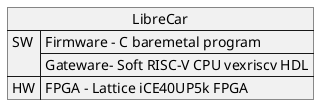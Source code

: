 @startuml
json LibreCar {

   "SW": ["Firmware - C baremetal program", "Gateware- Soft RISC-V CPU vexriscv HDL"],

   "HW": ["FPGA - Lattice iCE40UP5k FPGA"]
}
@enduml
